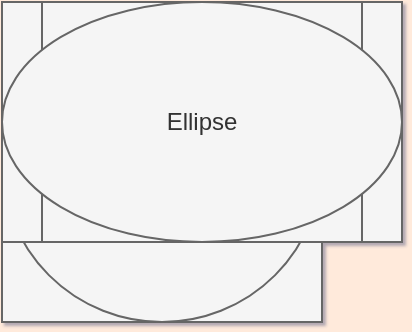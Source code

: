 <mxfile version="16.5.1" type="device" pages="2"><diagram id="NXi" name="Normal"><mxGraphModel dx="1554" dy="1052" grid="0" gridSize="10" guides="1" tooltips="1" connect="1" arrows="1" fold="1" page="1" pageScale="1" pageWidth="1169" pageHeight="827" background="#FFEADB" math="0" shadow="1"><root><mxCell id="NXi-A"/><mxCell id="NXi-B" parent="NXi-A"/><mxCell id="NXi-1" value="Square" style="whiteSpace=wrap;html=1;fillColor=#f5f5f5;strokeColor=#666666;fontColor=#333333" parent="NXi-B" vertex="1"><mxGeometry width="160" height="160" as="geometry"/></mxCell><mxCell id="NXi-2" value="Rectangle" style="whiteSpace=wrap;html=1;fillColor=#f5f5f5;strokeColor=#666666;fontColor=#333333" parent="NXi-B" vertex="1"><mxGeometry width="200" height="120" as="geometry"/></mxCell><mxCell id="NXi-3" value="Rectangle (Rounded)" style="whiteSpace=wrap;html=1;rounded=1;fillColor=#f5f5f5;strokeColor=#666666;fontColor=#333333" parent="NXi-B" vertex="1"><mxGeometry width="200" height="120" as="geometry"/></mxCell><mxCell id="NXi-4" value="Circle" style="ellipse;whiteSpace=wrap;html=1;fillColor=#f5f5f5;strokeColor=#666666;fontColor=#333333" parent="NXi-B" vertex="1"><mxGeometry width="160" height="160" as="geometry"/></mxCell><mxCell id="NXi-5" value="Process" style="shape=process;whiteSpace=wrap;html=1;fillColor=#f5f5f5;strokeColor=#666666;fontColor=#333333" parent="NXi-B" vertex="1"><mxGeometry width="200" height="120" as="geometry"/></mxCell><mxCell id="NXi-6" value="Ellipse" style="ellipse;whiteSpace=wrap;html=1;fillColor=#f5f5f5;strokeColor=#666666;fontColor=#333333" parent="NXi-B" vertex="1"><mxGeometry width="200" height="120" as="geometry"/></mxCell></root></mxGraphModel></diagram><diagram id="SRk" name="Sketch"><mxGraphModel dx="0" dy="0" background="#FFFACD" grid="0" gridSize="10" guides="1" tooltips="1" connect="1" arrows="1" fold="1" page="1" pageScale="1" pageWidth="1169" pageHeight="827" math="0" shadow="0">&#xa;      <root>&#xa;        <mxCell id="SRk-A"/>&#xa;        <mxCell id="SRk-B" parent="SRk-A"/>&#xa;        <mxCell id="SRk-1" value="" style="whiteSpace=wrap;html=1;sketch=1;fillColor=#f5f5f5;strokeColor=#666666;fontColor=#333333" vertex="1" parent="SRk-B">&#xa;          <mxGeometry x="0" y="0" width="160" height="160" as="geometry"/>&#xa;        </mxCell>&#xa;        <mxCell id="SRk-2" value="" style="whiteSpace=wrap;html=1;sketch=1;fillColor=#f5f5f5;strokeColor=#666666;fontColor=#333333" vertex="1" parent="SRk-B">&#xa;          <mxGeometry x="0" y="0" width="200" height="120" as="geometry"/>&#xa;        </mxCell>&#xa;        <mxCell id="SRk-3" value="" style="whiteSpace=wrap;html=1;rounded=1;sketch=1;fillColor=#f5f5f5;strokeColor=#666666;fontColor=#333333" vertex="1" parent="SRk-B">&#xa;          <mxGeometry x="0" y="0" width="200" height="120" as="geometry"/>&#xa;        </mxCell>&#xa;      </root>&#xa;    </mxGraphModel></diagram></mxfile>